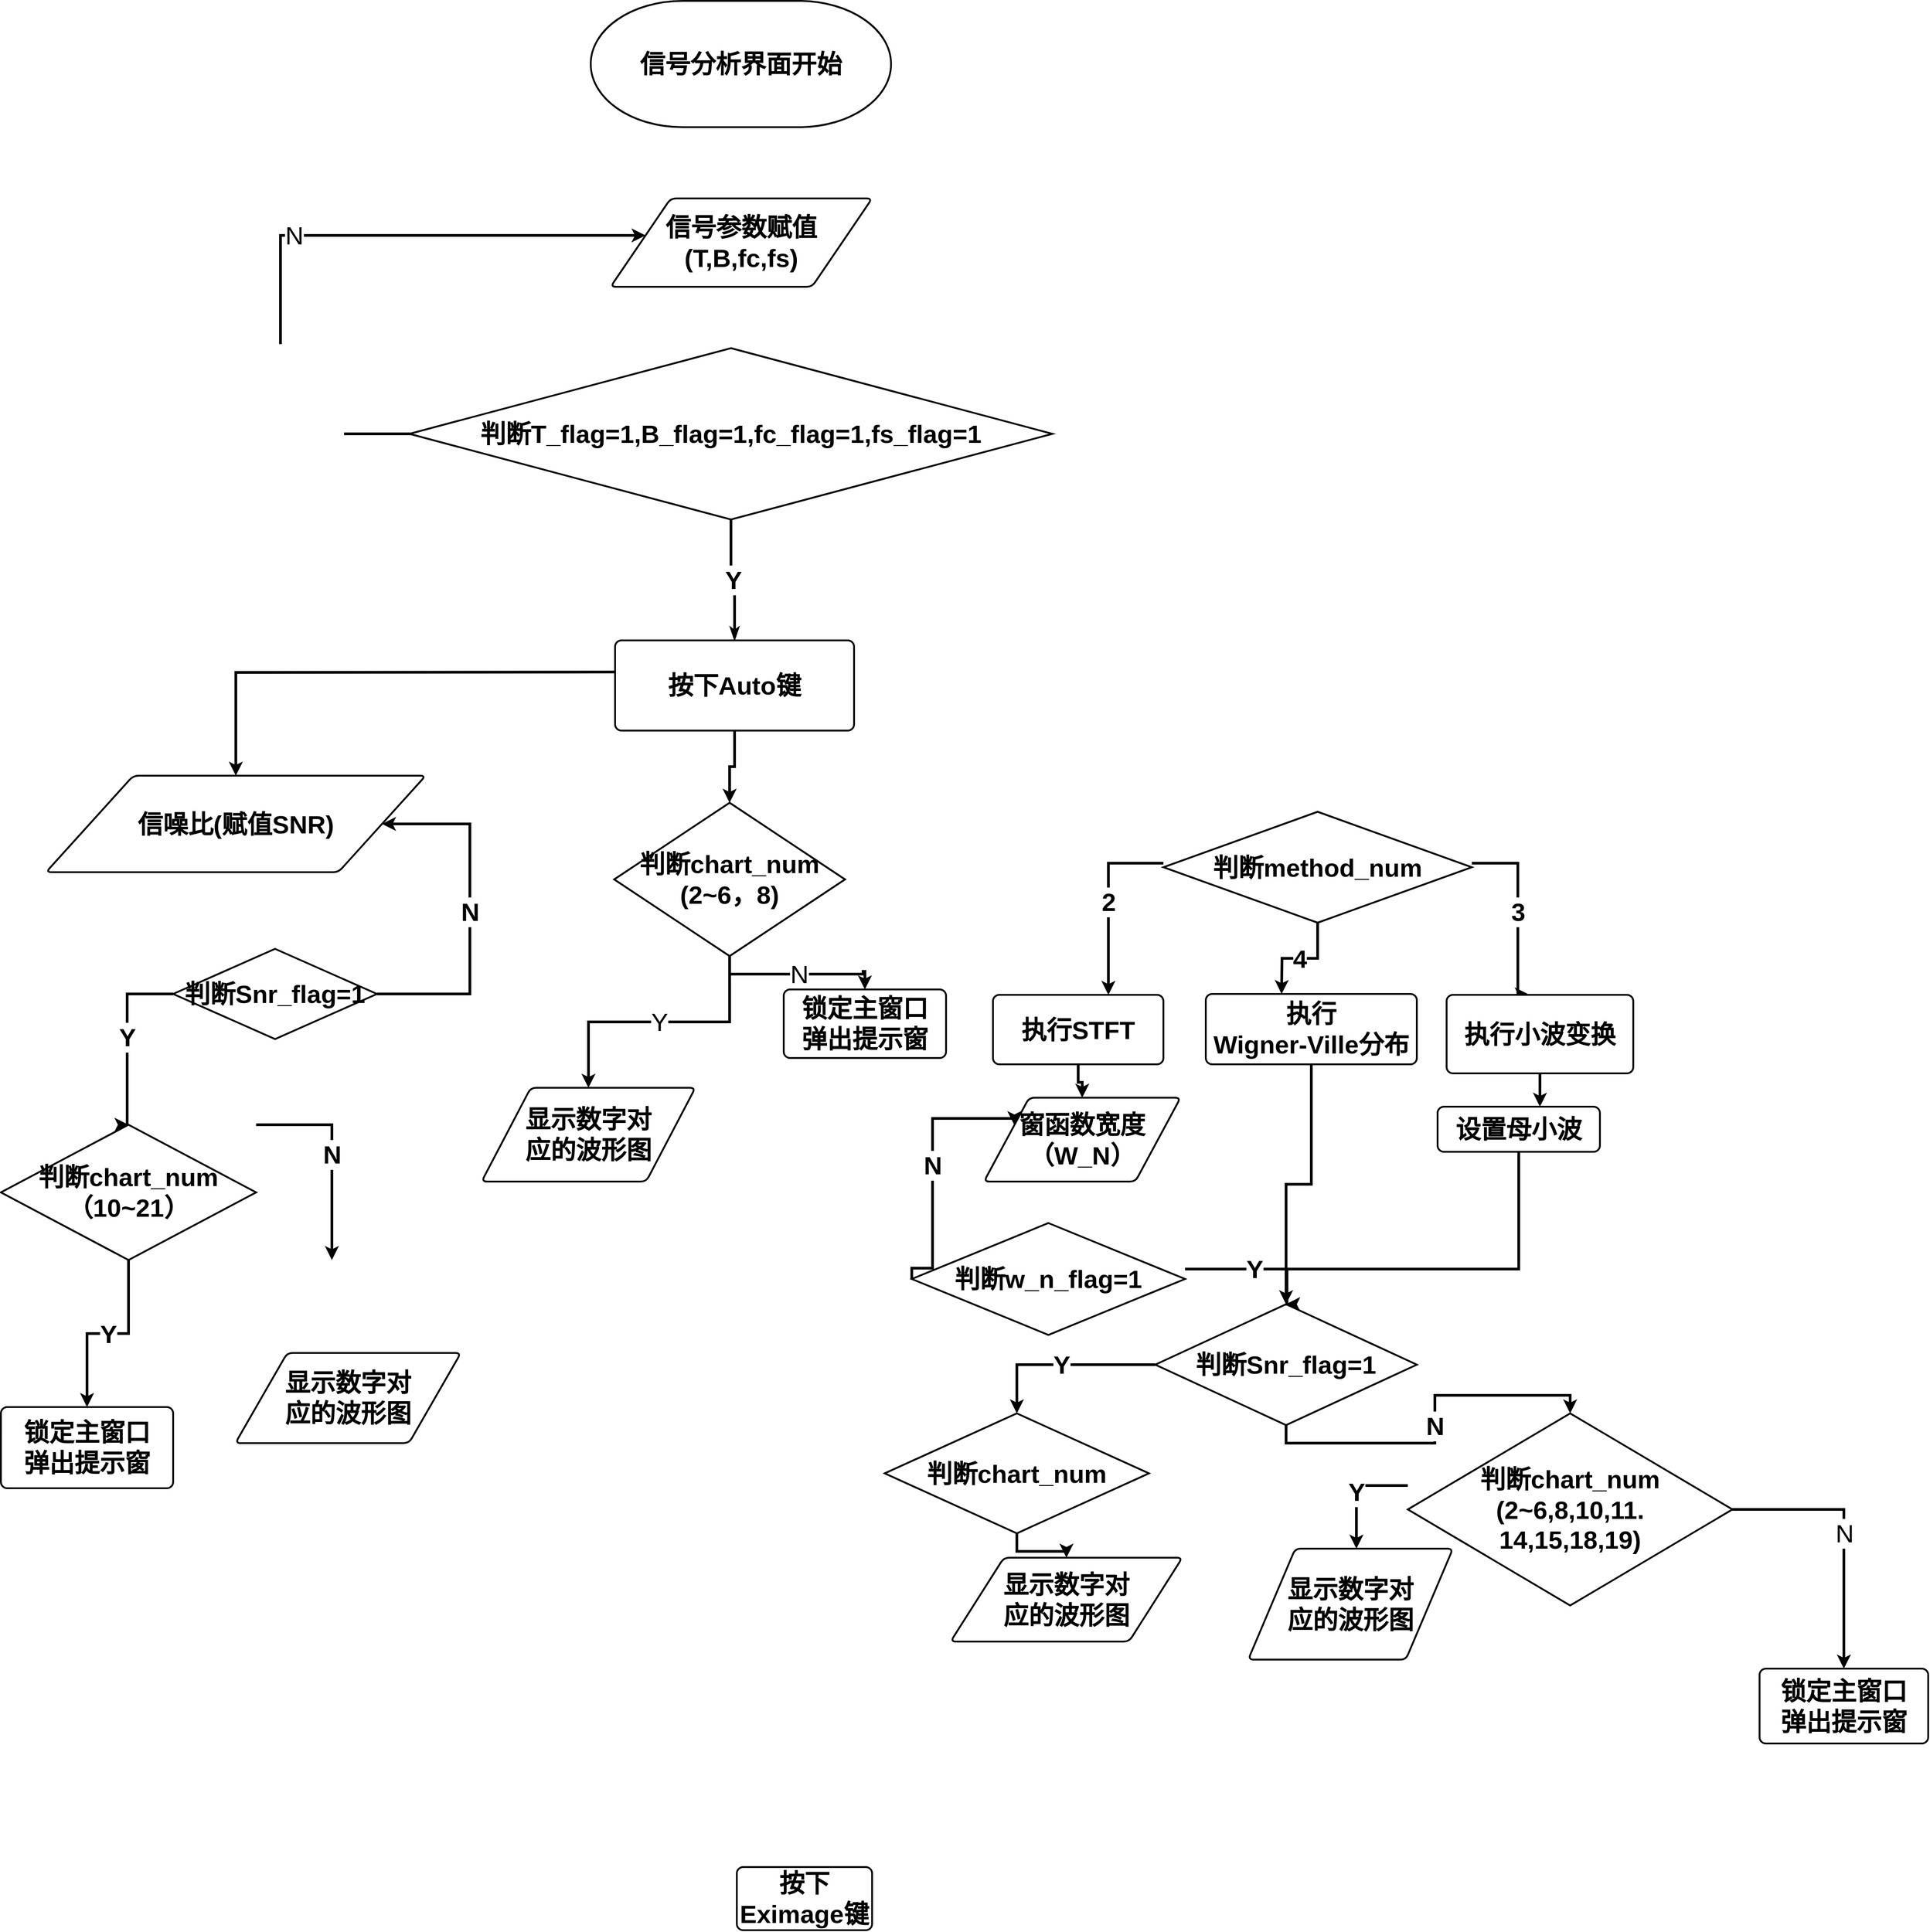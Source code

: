 <mxfile version="18.0.4" type="github">
  <diagram id="iDR_Ga6na6gWAw6zO_-4" name="Page-1">
    <mxGraphModel dx="4287" dy="2966" grid="1" gridSize="10" guides="1" tooltips="1" connect="1" arrows="1" fold="1" page="1" pageScale="1" pageWidth="827" pageHeight="1169" math="0" shadow="0">
      <root>
        <mxCell id="0" />
        <mxCell id="1" parent="0" />
        <mxCell id="sKdbtBF5FKqXyuFzoLiL-12" value="信号分析界面开始" style="strokeWidth=2;html=1;shape=mxgraph.flowchart.terminator;whiteSpace=wrap;fontSize=28;fontStyle=1" parent="1" vertex="1">
          <mxGeometry x="304" y="-299" width="333" height="140" as="geometry" />
        </mxCell>
        <mxCell id="sKdbtBF5FKqXyuFzoLiL-13" value="信号参数赋值 (T,B,fc,fs)" style="shape=parallelogram;html=1;strokeWidth=2;perimeter=parallelogramPerimeter;whiteSpace=wrap;rounded=1;arcSize=12;size=0.23;fontSize=28;fontStyle=1" parent="1" vertex="1">
          <mxGeometry x="326" y="-80" width="290" height="98" as="geometry" />
        </mxCell>
        <mxCell id="sKdbtBF5FKqXyuFzoLiL-75" value="Y" style="edgeStyle=orthogonalEdgeStyle;rounded=0;jumpSize=6;orthogonalLoop=1;jettySize=auto;html=1;labelBackgroundColor=default;fontSize=28;endArrow=classicThin;endFill=0;strokeColor=default;strokeWidth=3;fontStyle=1" parent="1" source="sKdbtBF5FKqXyuFzoLiL-14" target="sKdbtBF5FKqXyuFzoLiL-74" edge="1">
          <mxGeometry relative="1" as="geometry" />
        </mxCell>
        <mxCell id="zoICoRGIBS50A1K_tyUO-90" value="N" style="edgeStyle=orthogonalEdgeStyle;rounded=0;orthogonalLoop=1;jettySize=auto;html=1;fontSize=28;strokeWidth=3;" edge="1" parent="1" target="sKdbtBF5FKqXyuFzoLiL-13">
          <mxGeometry relative="1" as="geometry">
            <mxPoint x="362.795" y="-39" as="targetPoint" />
            <mxPoint x="116" y="181" as="sourcePoint" />
            <Array as="points">
              <mxPoint x="-40" y="181" />
              <mxPoint x="-40" y="-39" />
            </Array>
          </mxGeometry>
        </mxCell>
        <mxCell id="sKdbtBF5FKqXyuFzoLiL-14" value="判断T_flag=1,B_flag=1,fc_flag=1,fs_flag=1" style="strokeWidth=2;html=1;shape=mxgraph.flowchart.decision;whiteSpace=wrap;fontSize=28;fontStyle=1" parent="1" vertex="1">
          <mxGeometry x="103" y="86" width="713" height="190" as="geometry" />
        </mxCell>
        <mxCell id="zoICoRGIBS50A1K_tyUO-7" value="2" style="edgeStyle=orthogonalEdgeStyle;rounded=0;orthogonalLoop=1;jettySize=auto;html=1;fontSize=28;fontStyle=1;strokeWidth=3;" edge="1" parent="1" source="sKdbtBF5FKqXyuFzoLiL-67">
          <mxGeometry relative="1" as="geometry">
            <mxPoint x="878" y="803" as="targetPoint" />
            <Array as="points">
              <mxPoint x="878" y="657" />
            </Array>
          </mxGeometry>
        </mxCell>
        <mxCell id="zoICoRGIBS50A1K_tyUO-8" value="4" style="edgeStyle=orthogonalEdgeStyle;rounded=0;orthogonalLoop=1;jettySize=auto;html=1;fontSize=28;fontStyle=1;strokeWidth=3;" edge="1" parent="1" source="sKdbtBF5FKqXyuFzoLiL-67">
          <mxGeometry relative="1" as="geometry">
            <mxPoint x="1070" y="802" as="targetPoint" />
          </mxGeometry>
        </mxCell>
        <mxCell id="zoICoRGIBS50A1K_tyUO-9" value="3" style="edgeStyle=orthogonalEdgeStyle;rounded=0;orthogonalLoop=1;jettySize=auto;html=1;entryX=0.44;entryY=-0.006;entryDx=0;entryDy=0;entryPerimeter=0;fontSize=28;fontStyle=1;strokeWidth=3;" edge="1" parent="1" source="sKdbtBF5FKqXyuFzoLiL-67" target="zoICoRGIBS50A1K_tyUO-6">
          <mxGeometry relative="1" as="geometry">
            <Array as="points">
              <mxPoint x="1332" y="657" />
            </Array>
          </mxGeometry>
        </mxCell>
        <mxCell id="sKdbtBF5FKqXyuFzoLiL-67" value="判断method_num" style="strokeWidth=2;html=1;shape=mxgraph.flowchart.decision;whiteSpace=wrap;fontSize=28;fontStyle=1" parent="1" vertex="1">
          <mxGeometry x="939" y="600" width="342" height="123" as="geometry" />
        </mxCell>
        <mxCell id="zoICoRGIBS50A1K_tyUO-3" style="edgeStyle=orthogonalEdgeStyle;rounded=0;orthogonalLoop=1;jettySize=auto;html=1;entryX=0.5;entryY=0;entryDx=0;entryDy=0;entryPerimeter=0;fontSize=28;fontStyle=1;strokeWidth=3;" edge="1" parent="1" source="sKdbtBF5FKqXyuFzoLiL-74" target="zoICoRGIBS50A1K_tyUO-2">
          <mxGeometry relative="1" as="geometry" />
        </mxCell>
        <mxCell id="zoICoRGIBS50A1K_tyUO-16" style="edgeStyle=orthogonalEdgeStyle;rounded=0;orthogonalLoop=1;jettySize=auto;html=1;fontSize=28;fontStyle=1;strokeWidth=3;" edge="1" parent="1" target="zoICoRGIBS50A1K_tyUO-15">
          <mxGeometry relative="1" as="geometry">
            <mxPoint x="346" y="445" as="sourcePoint" />
          </mxGeometry>
        </mxCell>
        <mxCell id="sKdbtBF5FKqXyuFzoLiL-74" value="按下Auto键" style="rounded=1;whiteSpace=wrap;html=1;absoluteArcSize=1;arcSize=14;strokeWidth=2;fontSize=28;fontStyle=1" parent="1" vertex="1">
          <mxGeometry x="331" y="410" width="265" height="100" as="geometry" />
        </mxCell>
        <mxCell id="zoICoRGIBS50A1K_tyUO-91" value="Y" style="edgeStyle=orthogonalEdgeStyle;rounded=0;orthogonalLoop=1;jettySize=auto;html=1;entryX=0.5;entryY=0;entryDx=0;entryDy=0;fontSize=28;strokeWidth=3;" edge="1" parent="1" source="zoICoRGIBS50A1K_tyUO-2" target="zoICoRGIBS50A1K_tyUO-83">
          <mxGeometry relative="1" as="geometry" />
        </mxCell>
        <mxCell id="zoICoRGIBS50A1K_tyUO-92" value="N" style="edgeStyle=orthogonalEdgeStyle;rounded=0;orthogonalLoop=1;jettySize=auto;html=1;entryX=0.5;entryY=0;entryDx=0;entryDy=0;fontSize=28;strokeWidth=3;" edge="1" parent="1" source="zoICoRGIBS50A1K_tyUO-2" target="zoICoRGIBS50A1K_tyUO-13">
          <mxGeometry relative="1" as="geometry" />
        </mxCell>
        <mxCell id="zoICoRGIBS50A1K_tyUO-2" value="判断chart_num&lt;br&gt;(2~6，8)" style="strokeWidth=2;html=1;shape=mxgraph.flowchart.decision;whiteSpace=wrap;fontSize=28;fontStyle=1" vertex="1" parent="1">
          <mxGeometry x="330" y="590" width="256" height="170" as="geometry" />
        </mxCell>
        <mxCell id="zoICoRGIBS50A1K_tyUO-54" style="edgeStyle=orthogonalEdgeStyle;rounded=0;orthogonalLoop=1;jettySize=auto;html=1;entryX=0.5;entryY=0;entryDx=0;entryDy=0;fontSize=28;fontStyle=1;strokeWidth=3;" edge="1" parent="1" source="zoICoRGIBS50A1K_tyUO-4" target="zoICoRGIBS50A1K_tyUO-38">
          <mxGeometry relative="1" as="geometry" />
        </mxCell>
        <mxCell id="zoICoRGIBS50A1K_tyUO-4" value="执行STFT" style="rounded=1;whiteSpace=wrap;html=1;absoluteArcSize=1;arcSize=14;strokeWidth=2;fontSize=28;fontStyle=1" vertex="1" parent="1">
          <mxGeometry x="750" y="803" width="189" height="77" as="geometry" />
        </mxCell>
        <mxCell id="zoICoRGIBS50A1K_tyUO-56" style="edgeStyle=orthogonalEdgeStyle;rounded=0;orthogonalLoop=1;jettySize=auto;html=1;entryX=0.5;entryY=0;entryDx=0;entryDy=0;entryPerimeter=0;fontSize=28;fontStyle=1;strokeWidth=3;" edge="1" parent="1" source="zoICoRGIBS50A1K_tyUO-5" target="zoICoRGIBS50A1K_tyUO-45">
          <mxGeometry relative="1" as="geometry" />
        </mxCell>
        <mxCell id="zoICoRGIBS50A1K_tyUO-5" value="执行&lt;br&gt;Wigner-Ville分布" style="rounded=1;whiteSpace=wrap;html=1;absoluteArcSize=1;arcSize=14;strokeWidth=2;fontSize=28;fontStyle=1" vertex="1" parent="1">
          <mxGeometry x="986" y="802" width="234" height="78" as="geometry" />
        </mxCell>
        <mxCell id="zoICoRGIBS50A1K_tyUO-58" style="edgeStyle=orthogonalEdgeStyle;rounded=0;orthogonalLoop=1;jettySize=auto;html=1;fontSize=28;fontStyle=1;strokeWidth=3;" edge="1" parent="1" source="zoICoRGIBS50A1K_tyUO-6" target="zoICoRGIBS50A1K_tyUO-52">
          <mxGeometry relative="1" as="geometry">
            <Array as="points">
              <mxPoint x="1333" y="867" />
              <mxPoint x="1333" y="867" />
            </Array>
          </mxGeometry>
        </mxCell>
        <mxCell id="zoICoRGIBS50A1K_tyUO-6" value="执行小波变换" style="rounded=1;whiteSpace=wrap;html=1;absoluteArcSize=1;arcSize=14;strokeWidth=2;fontSize=28;fontStyle=1" vertex="1" parent="1">
          <mxGeometry x="1253" y="803" width="207" height="87" as="geometry" />
        </mxCell>
        <mxCell id="zoICoRGIBS50A1K_tyUO-13" value="锁定主窗口&lt;br&gt;弹出提示窗" style="rounded=1;whiteSpace=wrap;html=1;absoluteArcSize=1;arcSize=14;strokeWidth=2;fontSize=28;fontStyle=1" vertex="1" parent="1">
          <mxGeometry x="518" y="797" width="180" height="76" as="geometry" />
        </mxCell>
        <mxCell id="zoICoRGIBS50A1K_tyUO-15" value="信噪比(赋值SNR)" style="shape=parallelogram;html=1;strokeWidth=2;perimeter=parallelogramPerimeter;whiteSpace=wrap;rounded=1;arcSize=12;size=0.23;fontSize=28;fontStyle=1" vertex="1" parent="1">
          <mxGeometry x="-300" y="560" width="421" height="107" as="geometry" />
        </mxCell>
        <mxCell id="zoICoRGIBS50A1K_tyUO-22" value="N" style="edgeStyle=orthogonalEdgeStyle;rounded=0;orthogonalLoop=1;jettySize=auto;html=1;entryX=1;entryY=0.5;entryDx=0;entryDy=0;exitX=1;exitY=0.5;exitDx=0;exitDy=0;exitPerimeter=0;fontSize=28;fontStyle=1;strokeWidth=3;" edge="1" parent="1" source="zoICoRGIBS50A1K_tyUO-17" target="zoICoRGIBS50A1K_tyUO-15">
          <mxGeometry relative="1" as="geometry">
            <Array as="points">
              <mxPoint x="170" y="802" />
              <mxPoint x="170" y="614" />
            </Array>
          </mxGeometry>
        </mxCell>
        <mxCell id="zoICoRGIBS50A1K_tyUO-27" value="Y" style="edgeStyle=orthogonalEdgeStyle;rounded=0;orthogonalLoop=1;jettySize=auto;html=1;entryX=0.5;entryY=0;entryDx=0;entryDy=0;entryPerimeter=0;fontSize=28;fontStyle=1;strokeWidth=3;" edge="1" parent="1" source="zoICoRGIBS50A1K_tyUO-17" target="zoICoRGIBS50A1K_tyUO-25">
          <mxGeometry relative="1" as="geometry">
            <Array as="points">
              <mxPoint x="-210" y="802" />
            </Array>
          </mxGeometry>
        </mxCell>
        <mxCell id="zoICoRGIBS50A1K_tyUO-17" value="判断Snr_flag=1" style="strokeWidth=2;html=1;shape=mxgraph.flowchart.decision;whiteSpace=wrap;fontSize=28;fontStyle=1" vertex="1" parent="1">
          <mxGeometry x="-159" y="752" width="226" height="100" as="geometry" />
        </mxCell>
        <mxCell id="zoICoRGIBS50A1K_tyUO-28" value="N" style="edgeStyle=orthogonalEdgeStyle;rounded=0;orthogonalLoop=1;jettySize=auto;html=1;fontSize=28;fontStyle=1;strokeWidth=3;" edge="1" parent="1" source="zoICoRGIBS50A1K_tyUO-25">
          <mxGeometry relative="1" as="geometry">
            <mxPoint x="17" y="1097" as="targetPoint" />
            <Array as="points">
              <mxPoint x="17" y="947" />
            </Array>
          </mxGeometry>
        </mxCell>
        <mxCell id="zoICoRGIBS50A1K_tyUO-30" value="Y" style="edgeStyle=orthogonalEdgeStyle;rounded=0;orthogonalLoop=1;jettySize=auto;html=1;fontSize=28;fontStyle=1;strokeWidth=3;" edge="1" parent="1" source="zoICoRGIBS50A1K_tyUO-25" target="zoICoRGIBS50A1K_tyUO-29">
          <mxGeometry relative="1" as="geometry" />
        </mxCell>
        <mxCell id="zoICoRGIBS50A1K_tyUO-25" value="判断chart_num（10~21）" style="strokeWidth=2;html=1;shape=mxgraph.flowchart.decision;whiteSpace=wrap;fontSize=28;fontStyle=1" vertex="1" parent="1">
          <mxGeometry x="-350" y="947" width="283" height="150" as="geometry" />
        </mxCell>
        <mxCell id="zoICoRGIBS50A1K_tyUO-29" value="锁定主窗口&lt;br&gt;弹出提示窗" style="rounded=1;whiteSpace=wrap;html=1;absoluteArcSize=1;arcSize=14;strokeWidth=2;fontSize=28;fontStyle=1" vertex="1" parent="1">
          <mxGeometry x="-350" y="1260" width="191" height="90" as="geometry" />
        </mxCell>
        <mxCell id="zoICoRGIBS50A1K_tyUO-72" style="edgeStyle=orthogonalEdgeStyle;rounded=0;orthogonalLoop=1;jettySize=auto;html=1;entryX=0.5;entryY=0;entryDx=0;entryDy=0;fontSize=28;fontStyle=1;strokeWidth=3;" edge="1" parent="1" source="zoICoRGIBS50A1K_tyUO-31" target="zoICoRGIBS50A1K_tyUO-84">
          <mxGeometry relative="1" as="geometry">
            <mxPoint x="823" y="1437" as="targetPoint" />
          </mxGeometry>
        </mxCell>
        <mxCell id="zoICoRGIBS50A1K_tyUO-31" value="判断chart_num" style="strokeWidth=2;html=1;shape=mxgraph.flowchart.decision;whiteSpace=wrap;fontSize=28;fontStyle=1" vertex="1" parent="1">
          <mxGeometry x="630" y="1267" width="293" height="133" as="geometry" />
        </mxCell>
        <mxCell id="zoICoRGIBS50A1K_tyUO-38" value="窗函数宽度（W_N）" style="shape=parallelogram;html=1;strokeWidth=2;perimeter=parallelogramPerimeter;whiteSpace=wrap;rounded=1;arcSize=12;size=0.23;fontSize=28;fontStyle=1" vertex="1" parent="1">
          <mxGeometry x="740" y="917" width="218" height="93" as="geometry" />
        </mxCell>
        <mxCell id="zoICoRGIBS50A1K_tyUO-49" value="N" style="edgeStyle=orthogonalEdgeStyle;rounded=0;orthogonalLoop=1;jettySize=auto;html=1;entryX=0;entryY=0.25;entryDx=0;entryDy=0;exitX=0;exitY=0.5;exitDx=0;exitDy=0;exitPerimeter=0;fontSize=28;fontStyle=1;strokeWidth=3;" edge="1" parent="1" source="zoICoRGIBS50A1K_tyUO-41" target="zoICoRGIBS50A1K_tyUO-38">
          <mxGeometry relative="1" as="geometry">
            <Array as="points">
              <mxPoint x="683" y="1106" />
              <mxPoint x="683" y="940" />
            </Array>
          </mxGeometry>
        </mxCell>
        <mxCell id="zoICoRGIBS50A1K_tyUO-55" value="Y" style="edgeStyle=orthogonalEdgeStyle;rounded=0;orthogonalLoop=1;jettySize=auto;html=1;entryX=0.5;entryY=0;entryDx=0;entryDy=0;entryPerimeter=0;fontSize=28;fontStyle=1;strokeWidth=3;" edge="1" parent="1" source="zoICoRGIBS50A1K_tyUO-41" target="zoICoRGIBS50A1K_tyUO-45">
          <mxGeometry relative="1" as="geometry">
            <Array as="points">
              <mxPoint x="1076" y="1107" />
            </Array>
          </mxGeometry>
        </mxCell>
        <mxCell id="zoICoRGIBS50A1K_tyUO-41" value="判断w_n_flag=1" style="strokeWidth=2;html=1;shape=mxgraph.flowchart.decision;whiteSpace=wrap;fontSize=28;fontStyle=1" vertex="1" parent="1">
          <mxGeometry x="660" y="1056" width="303" height="124" as="geometry" />
        </mxCell>
        <mxCell id="zoICoRGIBS50A1K_tyUO-69" value="Y" style="edgeStyle=orthogonalEdgeStyle;rounded=0;orthogonalLoop=1;jettySize=auto;html=1;entryX=0.5;entryY=0;entryDx=0;entryDy=0;entryPerimeter=0;fontSize=28;fontStyle=1;strokeWidth=3;" edge="1" parent="1" source="zoICoRGIBS50A1K_tyUO-45" target="zoICoRGIBS50A1K_tyUO-31">
          <mxGeometry relative="1" as="geometry" />
        </mxCell>
        <mxCell id="zoICoRGIBS50A1K_tyUO-70" value="N" style="edgeStyle=orthogonalEdgeStyle;rounded=0;orthogonalLoop=1;jettySize=auto;html=1;entryX=0.5;entryY=0;entryDx=0;entryDy=0;entryPerimeter=0;fontSize=28;fontStyle=1;strokeWidth=3;" edge="1" parent="1" source="zoICoRGIBS50A1K_tyUO-45" target="zoICoRGIBS50A1K_tyUO-68">
          <mxGeometry relative="1" as="geometry" />
        </mxCell>
        <mxCell id="zoICoRGIBS50A1K_tyUO-45" value="判断Snr_flag=1" style="strokeWidth=2;html=1;shape=mxgraph.flowchart.decision;whiteSpace=wrap;fontSize=28;fontStyle=1" vertex="1" parent="1">
          <mxGeometry x="930" y="1146" width="290" height="134" as="geometry" />
        </mxCell>
        <mxCell id="zoICoRGIBS50A1K_tyUO-59" style="edgeStyle=orthogonalEdgeStyle;rounded=0;orthogonalLoop=1;jettySize=auto;html=1;entryX=0.5;entryY=0;entryDx=0;entryDy=0;entryPerimeter=0;fontSize=28;fontStyle=1;strokeWidth=3;" edge="1" parent="1" source="zoICoRGIBS50A1K_tyUO-52" target="zoICoRGIBS50A1K_tyUO-45">
          <mxGeometry relative="1" as="geometry">
            <Array as="points">
              <mxPoint x="1333" y="1107" />
              <mxPoint x="1076" y="1107" />
            </Array>
          </mxGeometry>
        </mxCell>
        <mxCell id="zoICoRGIBS50A1K_tyUO-52" value="设置母小波" style="rounded=1;whiteSpace=wrap;html=1;absoluteArcSize=1;arcSize=14;strokeWidth=2;fontSize=28;fontStyle=1" vertex="1" parent="1">
          <mxGeometry x="1243" y="927" width="180" height="50" as="geometry" />
        </mxCell>
        <mxCell id="zoICoRGIBS50A1K_tyUO-87" value="Y" style="edgeStyle=orthogonalEdgeStyle;rounded=0;orthogonalLoop=1;jettySize=auto;html=1;fontSize=28;fontStyle=1;strokeWidth=3;" edge="1" parent="1" source="zoICoRGIBS50A1K_tyUO-68" target="zoICoRGIBS50A1K_tyUO-85">
          <mxGeometry relative="1" as="geometry">
            <Array as="points">
              <mxPoint x="1153" y="1347" />
            </Array>
          </mxGeometry>
        </mxCell>
        <mxCell id="zoICoRGIBS50A1K_tyUO-93" value="N" style="edgeStyle=orthogonalEdgeStyle;rounded=0;orthogonalLoop=1;jettySize=auto;html=1;fontSize=28;strokeWidth=3;" edge="1" parent="1" source="zoICoRGIBS50A1K_tyUO-68" target="zoICoRGIBS50A1K_tyUO-76">
          <mxGeometry relative="1" as="geometry" />
        </mxCell>
        <mxCell id="zoICoRGIBS50A1K_tyUO-68" value="判断chart_num&lt;br style=&quot;font-size: 28px;&quot;&gt;(2~6,8,10,11.&lt;br style=&quot;font-size: 28px;&quot;&gt;14,15,18,19)" style="strokeWidth=2;html=1;shape=mxgraph.flowchart.decision;whiteSpace=wrap;fontSize=28;fontStyle=1" vertex="1" parent="1">
          <mxGeometry x="1210" y="1267" width="360" height="213" as="geometry" />
        </mxCell>
        <mxCell id="zoICoRGIBS50A1K_tyUO-76" value="锁定主窗口&lt;br&gt;弹出提示窗" style="rounded=1;whiteSpace=wrap;html=1;absoluteArcSize=1;arcSize=14;strokeWidth=2;fontSize=28;fontStyle=1" vertex="1" parent="1">
          <mxGeometry x="1600" y="1550" width="187" height="83" as="geometry" />
        </mxCell>
        <mxCell id="zoICoRGIBS50A1K_tyUO-79" value="按下Eximage键" style="rounded=1;whiteSpace=wrap;html=1;absoluteArcSize=1;arcSize=14;strokeWidth=2;fontSize=28;fontStyle=1" vertex="1" parent="1">
          <mxGeometry x="466" y="1770" width="150" height="70" as="geometry" />
        </mxCell>
        <mxCell id="zoICoRGIBS50A1K_tyUO-83" value="显示数字对&lt;br&gt;应的波形图" style="shape=parallelogram;html=1;strokeWidth=2;perimeter=parallelogramPerimeter;whiteSpace=wrap;rounded=1;arcSize=12;size=0.23;fontSize=28;fontStyle=1" vertex="1" parent="1">
          <mxGeometry x="183" y="906" width="237" height="104" as="geometry" />
        </mxCell>
        <mxCell id="zoICoRGIBS50A1K_tyUO-84" value="显示数字对&lt;br&gt;应的波形图" style="shape=parallelogram;html=1;strokeWidth=2;perimeter=parallelogramPerimeter;whiteSpace=wrap;rounded=1;arcSize=12;size=0.23;fontSize=28;fontStyle=1" vertex="1" parent="1">
          <mxGeometry x="703" y="1427" width="257" height="93" as="geometry" />
        </mxCell>
        <mxCell id="zoICoRGIBS50A1K_tyUO-85" value="显示数字对&lt;br&gt;应的波形图" style="shape=parallelogram;html=1;strokeWidth=2;perimeter=parallelogramPerimeter;whiteSpace=wrap;rounded=1;arcSize=12;size=0.23;fontSize=28;fontStyle=1" vertex="1" parent="1">
          <mxGeometry x="1033" y="1417" width="227" height="123" as="geometry" />
        </mxCell>
        <mxCell id="zoICoRGIBS50A1K_tyUO-86" value="显示数字对&lt;br&gt;应的波形图" style="shape=parallelogram;html=1;strokeWidth=2;perimeter=parallelogramPerimeter;whiteSpace=wrap;rounded=1;arcSize=12;size=0.23;fontSize=28;fontStyle=1" vertex="1" parent="1">
          <mxGeometry x="-90" y="1200" width="250" height="100" as="geometry" />
        </mxCell>
      </root>
    </mxGraphModel>
  </diagram>
</mxfile>
